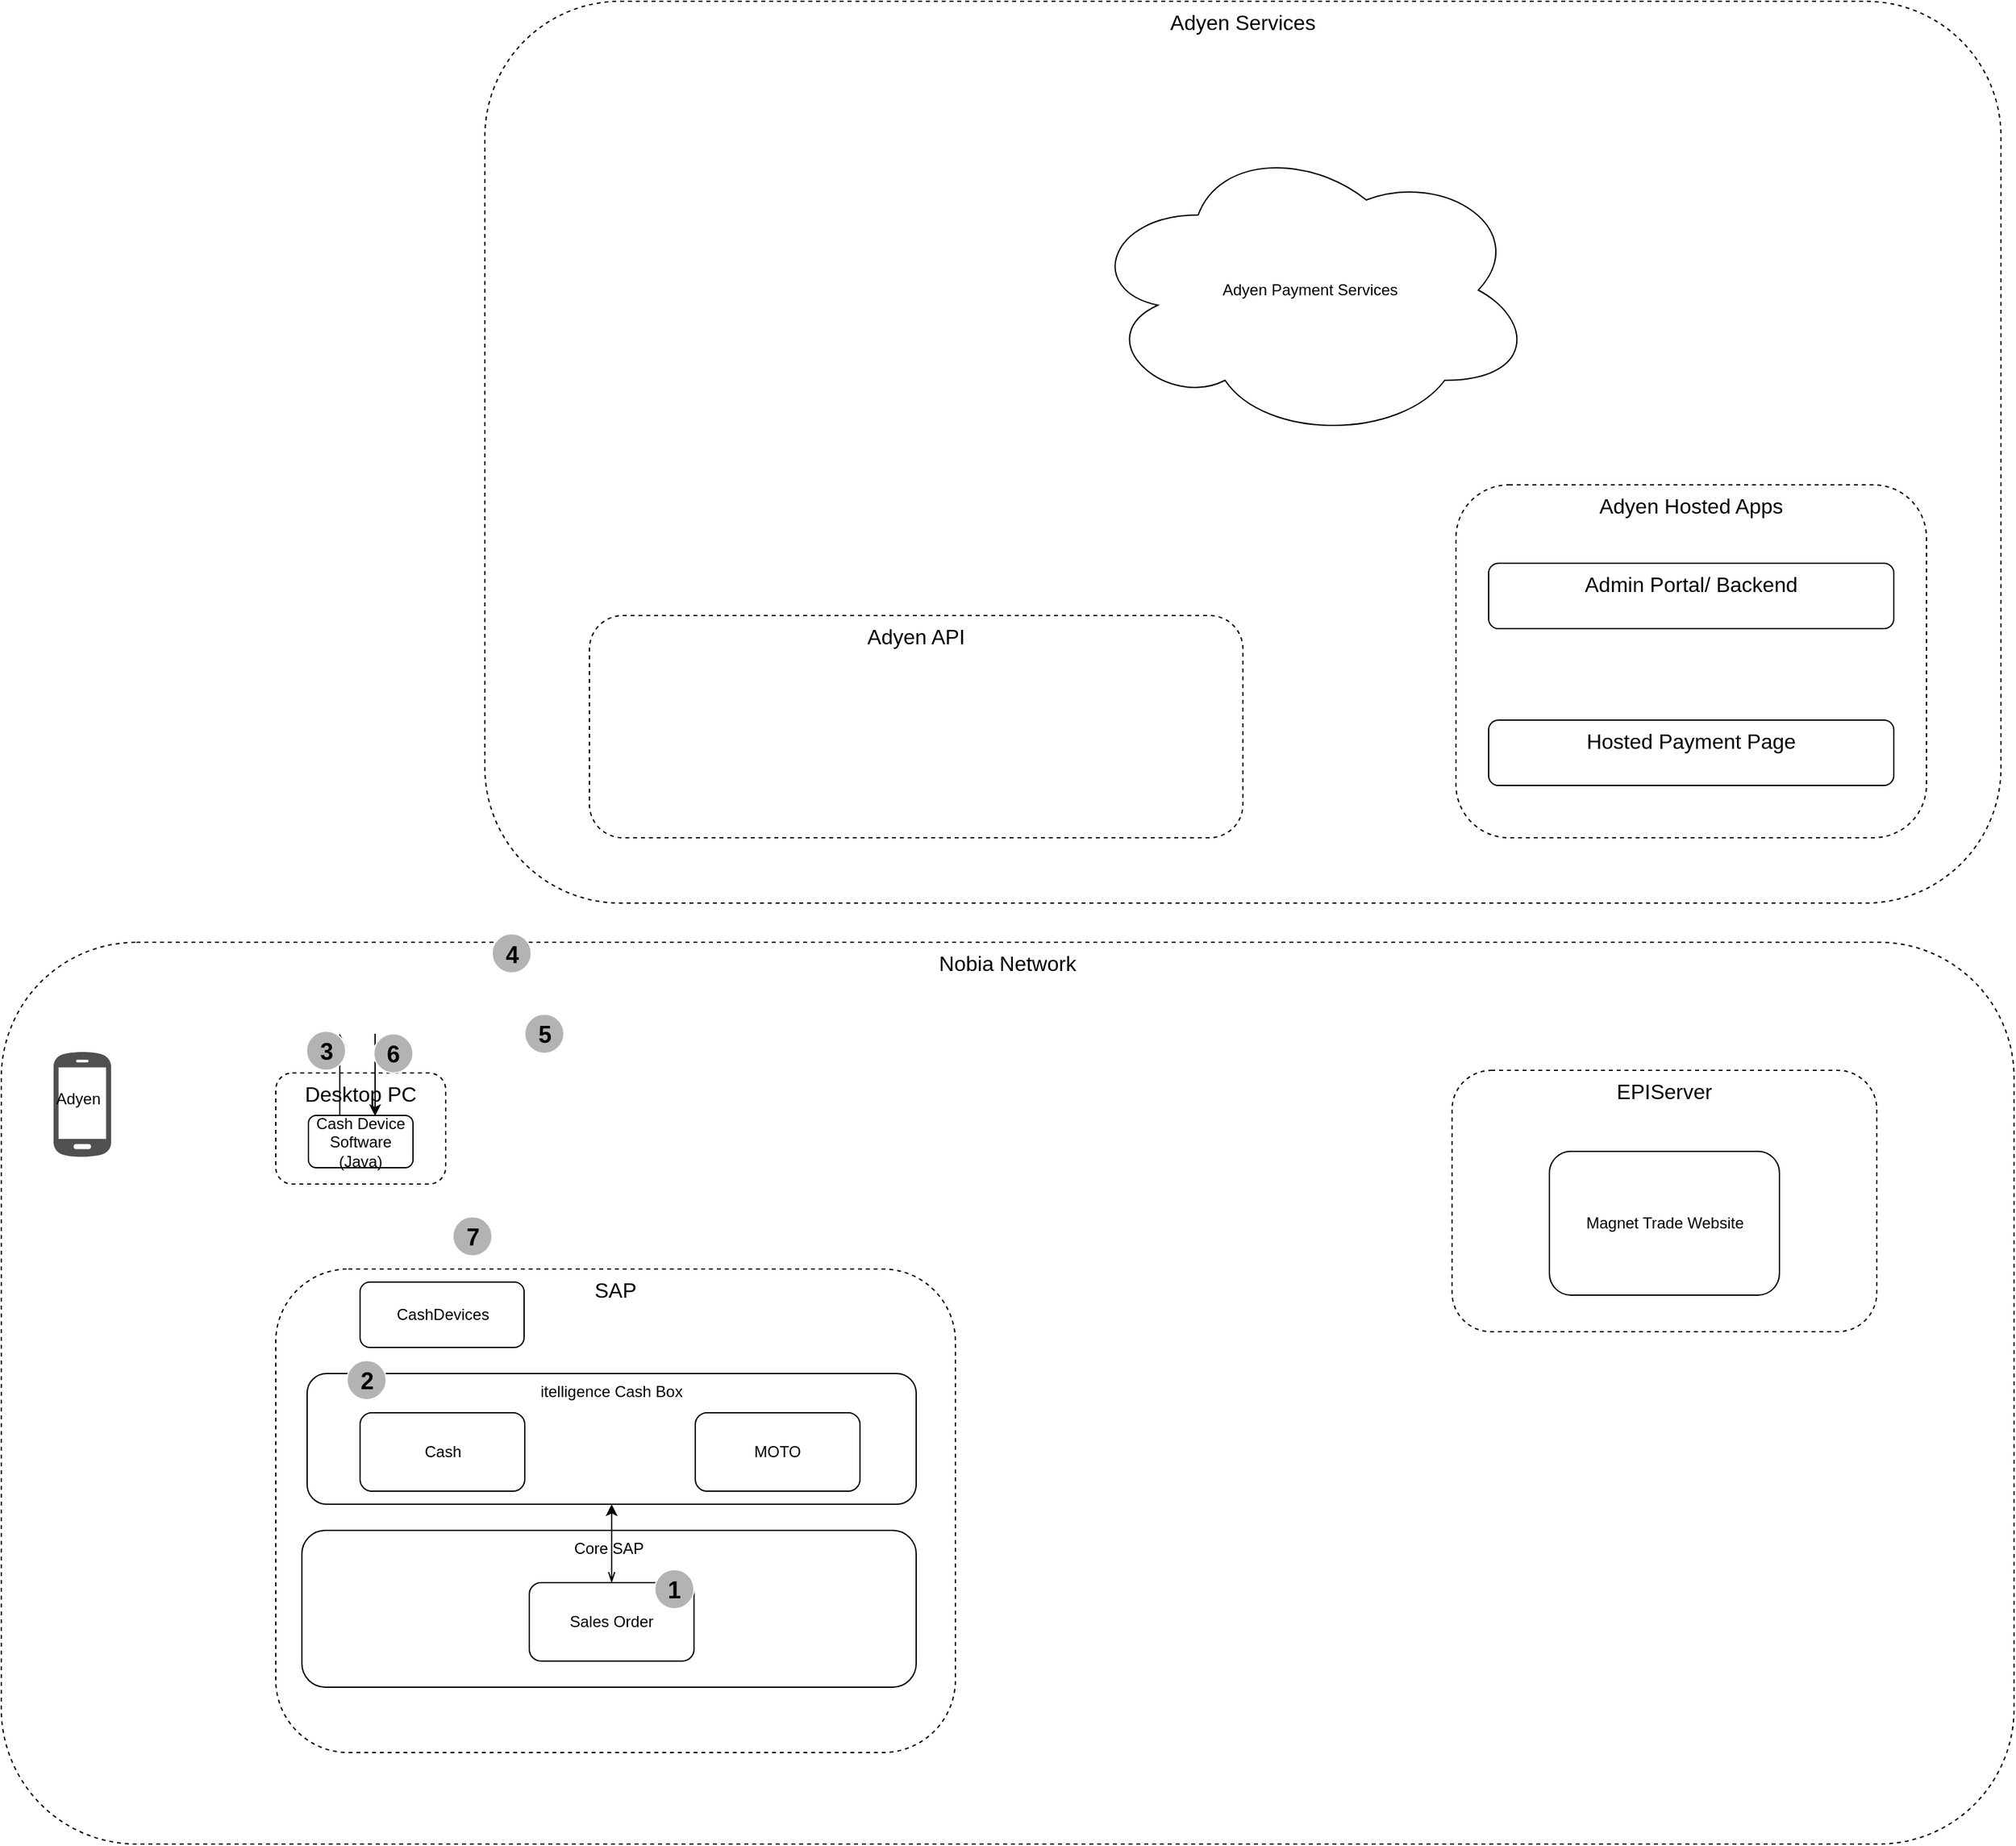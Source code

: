 <mxfile version="12.9.3" type="github" pages="6">
  <diagram id="xIO0eBuTLFJMR7J9Bv1W" name="As -Is Cash">
    <mxGraphModel dx="2249" dy="1943" grid="1" gridSize="10" guides="1" tooltips="1" connect="1" arrows="1" fold="1" page="1" pageScale="1" pageWidth="827" pageHeight="1169" math="0" shadow="0">
      <root>
        <mxCell id="0" />
        <mxCell id="1" parent="0" />
        <mxCell id="frtibMboyv9ZKoLcJmEE-13" value="&lt;font style=&quot;font-size: 16px&quot;&gt;Adyen Services&lt;/font&gt;" style="rounded=1;whiteSpace=wrap;html=1;dashed=1;verticalAlign=top;" vertex="1" parent="1">
          <mxGeometry x="180" y="-690" width="1160" height="690" as="geometry" />
        </mxCell>
        <mxCell id="frtibMboyv9ZKoLcJmEE-11" value="&lt;font style=&quot;font-size: 16px&quot;&gt;Nobia Network&lt;/font&gt;" style="rounded=1;whiteSpace=wrap;html=1;dashed=1;verticalAlign=top;" vertex="1" parent="1">
          <mxGeometry x="-190" y="30" width="1540" height="690" as="geometry" />
        </mxCell>
        <mxCell id="frtibMboyv9ZKoLcJmEE-6" value="&lt;span style=&quot;font-size: 16px&quot;&gt;Adyen Hosted Apps&lt;/span&gt;" style="rounded=1;whiteSpace=wrap;html=1;dashed=1;verticalAlign=top;" vertex="1" parent="1">
          <mxGeometry x="923" y="-320" width="360" height="270" as="geometry" />
        </mxCell>
        <mxCell id="TDyOzgDBT0jTo_tiXd7O-13" value="&lt;font style=&quot;font-size: 16px&quot;&gt;SAP&lt;/font&gt;" style="rounded=1;whiteSpace=wrap;html=1;dashed=1;verticalAlign=top;" parent="1" vertex="1">
          <mxGeometry x="20" y="280" width="520" height="370" as="geometry" />
        </mxCell>
        <mxCell id="TDyOzgDBT0jTo_tiXd7O-4" value="" style="shadow=0;dashed=0;html=1;strokeColor=none;fillColor=#505050;labelPosition=center;verticalLabelPosition=bottom;verticalAlign=top;outlineConnect=0;align=center;shape=mxgraph.office.devices.cell_phone_android_proportional;fontColor=#858585;" parent="1" vertex="1">
          <mxGeometry x="-150" y="113" width="44" height="82" as="geometry" />
        </mxCell>
        <mxCell id="TDyOzgDBT0jTo_tiXd7O-5" value="Adyen" style="text;html=1;resizable=0;points=[];autosize=1;align=left;verticalAlign=top;spacingTop=-4;fontColor=#000000;" parent="1" vertex="1">
          <mxGeometry x="-150" y="140" width="50" height="10" as="geometry" />
        </mxCell>
        <mxCell id="TDyOzgDBT0jTo_tiXd7O-6" value="&lt;font style=&quot;font-size: 16px&quot;&gt;Desktop PC&lt;/font&gt;" style="rounded=1;whiteSpace=wrap;html=1;dashed=1;verticalAlign=top;" parent="1" vertex="1">
          <mxGeometry x="20" y="130" width="130" height="85" as="geometry" />
        </mxCell>
        <mxCell id="TDyOzgDBT0jTo_tiXd7O-7" style="edgeStyle=orthogonalEdgeStyle;rounded=0;html=1;exitX=0.5;exitY=0;exitDx=0;exitDy=0;jettySize=auto;orthogonalLoop=1;fontColor=#545454;endArrow=classic;endFill=1;startArrow=none;startFill=0;" parent="1" edge="1">
          <mxGeometry relative="1" as="geometry">
            <mxPoint x="69" y="163" as="sourcePoint" />
            <mxPoint x="69" y="100" as="targetPoint" />
          </mxGeometry>
        </mxCell>
        <mxCell id="TDyOzgDBT0jTo_tiXd7O-8" value="Cash Device Software (Java)" style="rounded=1;whiteSpace=wrap;html=1;" parent="1" vertex="1">
          <mxGeometry x="45" y="162.5" width="80" height="40" as="geometry" />
        </mxCell>
        <mxCell id="TDyOzgDBT0jTo_tiXd7O-9" value="" style="shape=image;html=1;verticalAlign=top;verticalLabelPosition=bottom;labelBackgroundColor=#ffffff;imageAspect=0;aspect=fixed;image=https://cdn4.iconfinder.com/data/icons/basic-ui-2-line/32/monitor-personal-computer-pc-desktop-128.png;fontColor=#545454;" parent="1" vertex="1">
          <mxGeometry x="-3.5" y="113" width="47" height="47" as="geometry" />
        </mxCell>
        <mxCell id="TDyOzgDBT0jTo_tiXd7O-12" value="Adyen Payment Services" style="ellipse;shape=cloud;whiteSpace=wrap;html=1;" parent="1" vertex="1">
          <mxGeometry x="640" y="-584" width="343" height="230" as="geometry" />
        </mxCell>
        <mxCell id="TDyOzgDBT0jTo_tiXd7O-15" value="itelligence Cash Box" style="rounded=1;whiteSpace=wrap;html=1;verticalAlign=top;" parent="1" vertex="1">
          <mxGeometry x="44" y="360" width="466" height="100" as="geometry" />
        </mxCell>
        <mxCell id="TDyOzgDBT0jTo_tiXd7O-20" value="Cash" style="rounded=1;whiteSpace=wrap;html=1;" parent="1" vertex="1">
          <mxGeometry x="84.5" y="390" width="126" height="60" as="geometry" />
        </mxCell>
        <mxCell id="TDyOzgDBT0jTo_tiXd7O-21" value="MOTO" style="rounded=1;whiteSpace=wrap;html=1;" parent="1" vertex="1">
          <mxGeometry x="341" y="390" width="126" height="60" as="geometry" />
        </mxCell>
        <mxCell id="TDyOzgDBT0jTo_tiXd7O-22" value="Core SAP" style="rounded=1;whiteSpace=wrap;html=1;verticalAlign=top;" parent="1" vertex="1">
          <mxGeometry x="40" y="480" width="470" height="120" as="geometry" />
        </mxCell>
        <mxCell id="TDyOzgDBT0jTo_tiXd7O-24" style="edgeStyle=orthogonalEdgeStyle;rounded=0;orthogonalLoop=1;jettySize=auto;html=1;exitX=0.5;exitY=0;exitDx=0;exitDy=0;startArrow=openThin;startFill=0;endArrow=classic;endFill=1;" parent="1" source="TDyOzgDBT0jTo_tiXd7O-23" target="TDyOzgDBT0jTo_tiXd7O-15" edge="1">
          <mxGeometry relative="1" as="geometry" />
        </mxCell>
        <mxCell id="TDyOzgDBT0jTo_tiXd7O-23" value="Sales Order" style="rounded=1;whiteSpace=wrap;html=1;" parent="1" vertex="1">
          <mxGeometry x="214" y="520" width="126" height="60" as="geometry" />
        </mxCell>
        <mxCell id="TDyOzgDBT0jTo_tiXd7O-10" value="&lt;b&gt;&lt;font style=&quot;font-size: 18px&quot;&gt;1&lt;/font&gt;&lt;/b&gt;" style="ellipse;whiteSpace=wrap;html=1;aspect=fixed;strokeColor=#FFFFFF;fillColor=#B3B3B3;fontSize=20;" parent="1" vertex="1">
          <mxGeometry x="310" y="510" width="30" height="30" as="geometry" />
        </mxCell>
        <mxCell id="TDyOzgDBT0jTo_tiXd7O-33" style="edgeStyle=orthogonalEdgeStyle;rounded=0;orthogonalLoop=1;jettySize=auto;html=1;entryX=0.5;entryY=0;entryDx=0;entryDy=0;startArrow=none;startFill=0;endArrow=classic;endFill=1;" parent="1" edge="1">
          <mxGeometry relative="1" as="geometry">
            <mxPoint x="96" y="100" as="sourcePoint" />
            <mxPoint x="96" y="163" as="targetPoint" />
          </mxGeometry>
        </mxCell>
        <mxCell id="TDyOzgDBT0jTo_tiXd7O-38" value="&lt;b&gt;&lt;font style=&quot;font-size: 18px&quot;&gt;2&lt;/font&gt;&lt;/b&gt;" style="ellipse;whiteSpace=wrap;html=1;aspect=fixed;strokeColor=#FFFFFF;fillColor=#B3B3B3;fontSize=20;" parent="1" vertex="1">
          <mxGeometry x="74.5" y="350" width="30" height="30" as="geometry" />
        </mxCell>
        <mxCell id="TDyOzgDBT0jTo_tiXd7O-39" value="&lt;b&gt;&lt;font style=&quot;font-size: 18px&quot;&gt;3&lt;/font&gt;&lt;/b&gt;" style="ellipse;whiteSpace=wrap;html=1;aspect=fixed;strokeColor=#FFFFFF;fillColor=#B3B3B3;fontSize=20;" parent="1" vertex="1">
          <mxGeometry x="43.5" y="98" width="30" height="30" as="geometry" />
        </mxCell>
        <mxCell id="TDyOzgDBT0jTo_tiXd7O-40" value="&lt;b&gt;&lt;font style=&quot;font-size: 18px&quot;&gt;4&lt;/font&gt;&lt;/b&gt;" style="ellipse;whiteSpace=wrap;html=1;aspect=fixed;strokeColor=#FFFFFF;fillColor=#B3B3B3;fontSize=20;" parent="1" vertex="1">
          <mxGeometry x="185.5" y="23.5" width="30" height="30" as="geometry" />
        </mxCell>
        <mxCell id="TDyOzgDBT0jTo_tiXd7O-41" value="&lt;b&gt;&lt;font style=&quot;font-size: 18px&quot;&gt;5&lt;/font&gt;&lt;/b&gt;" style="ellipse;whiteSpace=wrap;html=1;aspect=fixed;strokeColor=#FFFFFF;fillColor=#B3B3B3;fontSize=20;" parent="1" vertex="1">
          <mxGeometry x="210.5" y="85" width="30" height="30" as="geometry" />
        </mxCell>
        <mxCell id="TDyOzgDBT0jTo_tiXd7O-42" value="&lt;b&gt;&lt;font style=&quot;font-size: 18px&quot;&gt;6&lt;/font&gt;&lt;/b&gt;" style="ellipse;whiteSpace=wrap;html=1;aspect=fixed;strokeColor=#FFFFFF;fillColor=#B3B3B3;fontSize=20;" parent="1" vertex="1">
          <mxGeometry x="95" y="100" width="30" height="30" as="geometry" />
        </mxCell>
        <mxCell id="TDyOzgDBT0jTo_tiXd7O-43" value="&lt;b&gt;&lt;font style=&quot;font-size: 18px&quot;&gt;7&lt;/font&gt;&lt;/b&gt;" style="ellipse;whiteSpace=wrap;html=1;aspect=fixed;strokeColor=#FFFFFF;fillColor=#B3B3B3;fontSize=20;" parent="1" vertex="1">
          <mxGeometry x="155.5" y="240" width="30" height="30" as="geometry" />
        </mxCell>
        <mxCell id="frtibMboyv9ZKoLcJmEE-1" value="CashDevices" style="rounded=1;whiteSpace=wrap;html=1;" vertex="1" parent="1">
          <mxGeometry x="84.5" y="290" width="125.5" height="50" as="geometry" />
        </mxCell>
        <mxCell id="frtibMboyv9ZKoLcJmEE-4" value="&lt;font style=&quot;font-size: 16px&quot;&gt;EPIServer&lt;/font&gt;" style="rounded=1;whiteSpace=wrap;html=1;dashed=1;verticalAlign=top;" vertex="1" parent="1">
          <mxGeometry x="920" y="128" width="325" height="200" as="geometry" />
        </mxCell>
        <mxCell id="frtibMboyv9ZKoLcJmEE-5" value="&lt;span style=&quot;font-size: 16px&quot;&gt;Hosted Payment Page&lt;/span&gt;" style="rounded=1;whiteSpace=wrap;html=1;verticalAlign=top;" vertex="1" parent="1">
          <mxGeometry x="948" y="-140" width="310" height="50" as="geometry" />
        </mxCell>
        <mxCell id="frtibMboyv9ZKoLcJmEE-9" value="&lt;span style=&quot;font-size: 16px&quot;&gt;Admin Portal/ Backend&lt;/span&gt;" style="rounded=1;whiteSpace=wrap;html=1;verticalAlign=top;" vertex="1" parent="1">
          <mxGeometry x="948" y="-260" width="310" height="50" as="geometry" />
        </mxCell>
        <mxCell id="frtibMboyv9ZKoLcJmEE-10" value="&lt;span style=&quot;font-size: 16px&quot;&gt;Adyen API&lt;/span&gt;" style="rounded=1;whiteSpace=wrap;html=1;dashed=1;verticalAlign=top;" vertex="1" parent="1">
          <mxGeometry x="260" y="-220" width="500" height="170" as="geometry" />
        </mxCell>
        <mxCell id="frtibMboyv9ZKoLcJmEE-12" value="Magnet Trade Website" style="rounded=1;whiteSpace=wrap;html=1;" vertex="1" parent="1">
          <mxGeometry x="994.5" y="190" width="176" height="110" as="geometry" />
        </mxCell>
      </root>
    </mxGraphModel>
  </diagram>
  <diagram name="As-Is Moto" id="Q48hwFeHaKPCLVD3g06s">
    
    <mxGraphModel dx="2036" dy="1798" grid="1" gridSize="10" guides="1" tooltips="1" connect="1" arrows="1" fold="1" page="1" pageScale="1" pageWidth="827" pageHeight="1169" math="0" shadow="0">
      
      <root>
        
        <mxCell id="7id4nvvQ8fC_rQ_MZ3YC-0" />
        
        <mxCell id="7id4nvvQ8fC_rQ_MZ3YC-1" parent="7id4nvvQ8fC_rQ_MZ3YC-0" />
        
        <mxCell id="7id4nvvQ8fC_rQ_MZ3YC-2" style="edgeStyle=orthogonalEdgeStyle;rounded=0;orthogonalLoop=1;jettySize=auto;html=1;entryX=0.07;entryY=0.4;entryDx=0;entryDy=0;entryPerimeter=0;startArrow=none;startFill=0;endArrow=classic;endFill=1;" parent="7id4nvvQ8fC_rQ_MZ3YC-1" source="7id4nvvQ8fC_rQ_MZ3YC-3" target="7id4nvvQ8fC_rQ_MZ3YC-10" edge="1">
          
          <mxGeometry relative="1" as="geometry" />
          
        </mxCell>
        
        <mxCell id="7id4nvvQ8fC_rQ_MZ3YC-3" value="" style="shadow=0;dashed=0;html=1;strokeColor=none;fillColor=#505050;labelPosition=center;verticalLabelPosition=bottom;verticalAlign=top;outlineConnect=0;align=center;shape=mxgraph.office.devices.cell_phone_android_proportional;fontColor=#858585;" parent="7id4nvvQ8fC_rQ_MZ3YC-1" vertex="1">
          
          <mxGeometry x="63" y="18" width="44" height="82" as="geometry" />
          
        </mxCell>
        
        <mxCell id="7id4nvvQ8fC_rQ_MZ3YC-4" value="Adyen" style="text;html=1;resizable=0;points=[];autosize=1;align=left;verticalAlign=top;spacingTop=-4;fontColor=#000000;" parent="7id4nvvQ8fC_rQ_MZ3YC-1" vertex="1">
          
          <mxGeometry x="64.5" y="43.5" width="50" height="10" as="geometry" />
          
        </mxCell>
        
        <mxCell id="7id4nvvQ8fC_rQ_MZ3YC-5" value="&lt;font style=&quot;font-size: 16px&quot;&gt;Desktop PC&lt;/font&gt;" style="rounded=1;whiteSpace=wrap;html=1;dashed=1;verticalAlign=top;" parent="7id4nvvQ8fC_rQ_MZ3YC-1" vertex="1">
          
          <mxGeometry x="20" y="130" width="130" height="85" as="geometry" />
          
        </mxCell>
        
        <mxCell id="7id4nvvQ8fC_rQ_MZ3YC-6" style="edgeStyle=orthogonalEdgeStyle;rounded=0;html=1;exitX=0.5;exitY=0;exitDx=0;exitDy=0;jettySize=auto;orthogonalLoop=1;fontColor=#545454;endArrow=classic;endFill=1;startArrow=none;startFill=0;" parent="7id4nvvQ8fC_rQ_MZ3YC-1" edge="1">
          
          <mxGeometry relative="1" as="geometry">
            
            <mxPoint x="69" y="163" as="sourcePoint" />
            
            <mxPoint x="69" y="100" as="targetPoint" />
            
          </mxGeometry>
          
        </mxCell>
        
        <mxCell id="7id4nvvQ8fC_rQ_MZ3YC-7" value="Java App" style="rounded=1;whiteSpace=wrap;html=1;" parent="7id4nvvQ8fC_rQ_MZ3YC-1" vertex="1">
          
          <mxGeometry x="45" y="162.5" width="80" height="40" as="geometry" />
          
        </mxCell>
        
        <mxCell id="7id4nvvQ8fC_rQ_MZ3YC-8" value="" style="shape=image;html=1;verticalAlign=top;verticalLabelPosition=bottom;labelBackgroundColor=#ffffff;imageAspect=0;aspect=fixed;image=https://cdn4.iconfinder.com/data/icons/basic-ui-2-line/32/monitor-personal-computer-pc-desktop-128.png;fontColor=#545454;" parent="7id4nvvQ8fC_rQ_MZ3YC-1" vertex="1">
          
          <mxGeometry x="-3.5" y="113" width="47" height="47" as="geometry" />
          
        </mxCell>
        
        <mxCell id="7id4nvvQ8fC_rQ_MZ3YC-9" style="edgeStyle=orthogonalEdgeStyle;rounded=0;orthogonalLoop=1;jettySize=auto;html=1;exitX=0.16;exitY=0.55;exitDx=0;exitDy=0;exitPerimeter=0;startArrow=none;startFill=0;endArrow=classic;endFill=1;" parent="7id4nvvQ8fC_rQ_MZ3YC-1" source="7id4nvvQ8fC_rQ_MZ3YC-10" edge="1">
          
          <mxGeometry relative="1" as="geometry">
            
            <mxPoint x="110" y="85" as="targetPoint" />
            
          </mxGeometry>
          
        </mxCell>
        
        <mxCell id="7id4nvvQ8fC_rQ_MZ3YC-10" value="Adyen Payment Services" style="ellipse;shape=cloud;whiteSpace=wrap;html=1;" parent="7id4nvvQ8fC_rQ_MZ3YC-1" vertex="1">
          
          <mxGeometry x="241" y="-9" width="313" height="170" as="geometry" />
          
        </mxCell>
        
        <mxCell id="7id4nvvQ8fC_rQ_MZ3YC-11" value="&lt;font style=&quot;font-size: 16px&quot;&gt;SAP&lt;/font&gt;" style="rounded=1;whiteSpace=wrap;html=1;dashed=1;verticalAlign=top;" parent="7id4nvvQ8fC_rQ_MZ3YC-1" vertex="1">
          
          <mxGeometry x="20" y="280" width="520" height="370" as="geometry" />
          
        </mxCell>
        
        <mxCell id="7id4nvvQ8fC_rQ_MZ3YC-12" value="itelligence Cash Device Software" style="rounded=1;whiteSpace=wrap;html=1;verticalAlign=top;" parent="7id4nvvQ8fC_rQ_MZ3YC-1" vertex="1">
          
          <mxGeometry x="44" y="320" width="466" height="140" as="geometry" />
          
        </mxCell>
        
        <mxCell id="7id4nvvQ8fC_rQ_MZ3YC-13" style="edgeStyle=orthogonalEdgeStyle;rounded=0;orthogonalLoop=1;jettySize=auto;html=1;exitX=0.15;exitY=-0.031;exitDx=0;exitDy=0;startArrow=openThin;startFill=0;endArrow=classic;endFill=1;exitPerimeter=0;entryX=0.25;entryY=1;entryDx=0;entryDy=0;" parent="7id4nvvQ8fC_rQ_MZ3YC-1" source="7id4nvvQ8fC_rQ_MZ3YC-14" target="7id4nvvQ8fC_rQ_MZ3YC-7" edge="1">
          
          <mxGeometry relative="1" as="geometry">
            
            <Array as="points">
              
              <mxPoint x="108" y="365" />
              
              <mxPoint x="110" y="365" />
              
              <mxPoint x="110" y="250" />
              
              <mxPoint x="65" y="250" />
              
            </Array>
            
          </mxGeometry>
          
        </mxCell>
        
        <mxCell id="7id4nvvQ8fC_rQ_MZ3YC-14" value="Cash" style="rounded=1;whiteSpace=wrap;html=1;" parent="7id4nvvQ8fC_rQ_MZ3YC-1" vertex="1">
          
          <mxGeometry x="89.5" y="365" width="126" height="60" as="geometry" />
          
        </mxCell>
        
        <mxCell id="7id4nvvQ8fC_rQ_MZ3YC-15" style="edgeStyle=orthogonalEdgeStyle;rounded=0;orthogonalLoop=1;jettySize=auto;html=1;exitX=0.5;exitY=0;exitDx=0;exitDy=0;entryX=0.55;entryY=0.95;entryDx=0;entryDy=0;entryPerimeter=0;startArrow=none;startFill=0;endArrow=classic;endFill=1;" parent="7id4nvvQ8fC_rQ_MZ3YC-1" edge="1">
          
          <mxGeometry relative="1" as="geometry">
            
            <mxPoint x="383" y="360" as="sourcePoint" />
            
            <mxPoint x="383" y="153" as="targetPoint" />
            
          </mxGeometry>
          
        </mxCell>
        
        <mxCell id="7id4nvvQ8fC_rQ_MZ3YC-16" value="MOTO" style="rounded=1;whiteSpace=wrap;html=1;" parent="7id4nvvQ8fC_rQ_MZ3YC-1" vertex="1">
          
          <mxGeometry x="350" y="360" width="126" height="60" as="geometry" />
          
        </mxCell>
        
        <mxCell id="7id4nvvQ8fC_rQ_MZ3YC-17" value="Core SAP" style="rounded=1;whiteSpace=wrap;html=1;verticalAlign=top;" parent="7id4nvvQ8fC_rQ_MZ3YC-1" vertex="1">
          
          <mxGeometry x="40" y="480" width="470" height="120" as="geometry" />
          
        </mxCell>
        
        <mxCell id="7id4nvvQ8fC_rQ_MZ3YC-18" style="edgeStyle=orthogonalEdgeStyle;rounded=0;orthogonalLoop=1;jettySize=auto;html=1;exitX=0.5;exitY=0;exitDx=0;exitDy=0;startArrow=openThin;startFill=0;endArrow=classic;endFill=1;" parent="7id4nvvQ8fC_rQ_MZ3YC-1" source="7id4nvvQ8fC_rQ_MZ3YC-19" target="7id4nvvQ8fC_rQ_MZ3YC-12" edge="1">
          
          <mxGeometry relative="1" as="geometry" />
          
        </mxCell>
        
        <mxCell id="7id4nvvQ8fC_rQ_MZ3YC-19" value="Sales Order" style="rounded=1;whiteSpace=wrap;html=1;" parent="7id4nvvQ8fC_rQ_MZ3YC-1" vertex="1">
          
          <mxGeometry x="212" y="520" width="126" height="60" as="geometry" />
          
        </mxCell>
        
        <mxCell id="7id4nvvQ8fC_rQ_MZ3YC-20" value="&lt;b&gt;&lt;font style=&quot;font-size: 18px&quot;&gt;1&lt;/font&gt;&lt;/b&gt;" style="ellipse;whiteSpace=wrap;html=1;aspect=fixed;strokeColor=#FFFFFF;fillColor=#B3B3B3;fontSize=20;" parent="7id4nvvQ8fC_rQ_MZ3YC-1" vertex="1">
          
          <mxGeometry x="310" y="510" width="30" height="30" as="geometry" />
          
        </mxCell>
        
        <mxCell id="7id4nvvQ8fC_rQ_MZ3YC-21" style="edgeStyle=orthogonalEdgeStyle;rounded=0;orthogonalLoop=1;jettySize=auto;html=1;entryX=0.5;entryY=0;entryDx=0;entryDy=0;startArrow=none;startFill=0;endArrow=classic;endFill=1;" parent="7id4nvvQ8fC_rQ_MZ3YC-1" edge="1">
          
          <mxGeometry relative="1" as="geometry">
            
            <mxPoint x="96" y="100" as="sourcePoint" />
            
            <mxPoint x="96" y="163" as="targetPoint" />
            
          </mxGeometry>
          
        </mxCell>
        
        <mxCell id="7id4nvvQ8fC_rQ_MZ3YC-22" style="edgeStyle=orthogonalEdgeStyle;rounded=0;orthogonalLoop=1;jettySize=auto;html=1;exitX=0.75;exitY=1;exitDx=0;exitDy=0;startArrow=none;startFill=0;endArrow=classic;endFill=1;" parent="7id4nvvQ8fC_rQ_MZ3YC-1" source="7id4nvvQ8fC_rQ_MZ3YC-7" target="7id4nvvQ8fC_rQ_MZ3YC-14" edge="1">
          
          <mxGeometry relative="1" as="geometry">
            
            <Array as="points">
              
              <mxPoint x="105" y="240" />
              
              <mxPoint x="153" y="240" />
              
            </Array>
            
          </mxGeometry>
          
        </mxCell>
        
        <mxCell id="7id4nvvQ8fC_rQ_MZ3YC-23" style="edgeStyle=orthogonalEdgeStyle;rounded=0;orthogonalLoop=1;jettySize=auto;html=1;exitX=0.55;exitY=0.95;exitDx=0;exitDy=0;exitPerimeter=0;startArrow=none;startFill=0;endArrow=classic;endFill=1;" parent="7id4nvvQ8fC_rQ_MZ3YC-1" edge="1">
          
          <mxGeometry relative="1" as="geometry">
            
            <mxPoint x="436" y="153" as="sourcePoint" />
            
            <mxPoint x="436" y="360" as="targetPoint" />
            
          </mxGeometry>
          
        </mxCell>
        
        <mxCell id="7id4nvvQ8fC_rQ_MZ3YC-24" value="&lt;b&gt;&lt;font style=&quot;font-size: 18px&quot;&gt;2&lt;/font&gt;&lt;/b&gt;" style="ellipse;whiteSpace=wrap;html=1;aspect=fixed;strokeColor=#FFFFFF;fillColor=#B3B3B3;fontSize=20;" parent="7id4nvvQ8fC_rQ_MZ3YC-1" vertex="1">
          
          <mxGeometry x="338" y="350" width="30" height="30" as="geometry" />
          
        </mxCell>
        
        <mxCell id="7id4nvvQ8fC_rQ_MZ3YC-25" value="&lt;b&gt;&lt;font style=&quot;font-size: 18px&quot;&gt;3&lt;/font&gt;&lt;/b&gt;" style="ellipse;whiteSpace=wrap;html=1;aspect=fixed;strokeColor=#FFFFFF;fillColor=#B3B3B3;fontSize=20;" parent="7id4nvvQ8fC_rQ_MZ3YC-1" vertex="1">
          
          <mxGeometry x="350" y="172.5" width="30" height="30" as="geometry" />
          
        </mxCell>
        
        <mxCell id="7id4nvvQ8fC_rQ_MZ3YC-26" value="&lt;b&gt;&lt;font style=&quot;font-size: 18px&quot;&gt;4&lt;/font&gt;&lt;/b&gt;" style="ellipse;whiteSpace=wrap;html=1;aspect=fixed;strokeColor=#FFFFFF;fillColor=#B3B3B3;fontSize=20;" parent="7id4nvvQ8fC_rQ_MZ3YC-1" vertex="1">
          
          <mxGeometry x="450" y="172.5" width="30" height="30" as="geometry" />
          
        </mxCell>
        
      </root>
      
    </mxGraphModel>
    
  </diagram>
  <diagram name="Option 1- Cash" id="xOFfAIpsOozWni8xvBJG">
    
    <mxGraphModel dx="1449" dy="1798" grid="1" gridSize="10" guides="1" tooltips="1" connect="1" arrows="1" fold="1" page="1" pageScale="1" pageWidth="827" pageHeight="1169" math="0" shadow="0">
      
      <root>
        
        <mxCell id="Wl4bnLOY16EAsJsb458f-0" />
        
        <mxCell id="Wl4bnLOY16EAsJsb458f-1" parent="Wl4bnLOY16EAsJsb458f-0" />
        
        <mxCell id="Wl4bnLOY16EAsJsb458f-2" style="edgeStyle=orthogonalEdgeStyle;rounded=0;orthogonalLoop=1;jettySize=auto;html=1;entryX=0.07;entryY=0.4;entryDx=0;entryDy=0;entryPerimeter=0;startArrow=none;startFill=0;endArrow=classic;endFill=1;" parent="Wl4bnLOY16EAsJsb458f-1" source="Wl4bnLOY16EAsJsb458f-3" target="Wl4bnLOY16EAsJsb458f-10" edge="1">
          
          <mxGeometry relative="1" as="geometry" />
          
        </mxCell>
        
        <mxCell id="Wl4bnLOY16EAsJsb458f-3" value="" style="shadow=0;dashed=0;html=1;strokeColor=none;fillColor=#505050;labelPosition=center;verticalLabelPosition=bottom;verticalAlign=top;outlineConnect=0;align=center;shape=mxgraph.office.devices.cell_phone_android_proportional;fontColor=#858585;" parent="Wl4bnLOY16EAsJsb458f-1" vertex="1">
          
          <mxGeometry x="63" y="18" width="44" height="82" as="geometry" />
          
        </mxCell>
        
        <mxCell id="Wl4bnLOY16EAsJsb458f-4" value="Adyen" style="text;html=1;resizable=0;points=[];autosize=1;align=left;verticalAlign=top;spacingTop=-4;fontColor=#000000;" parent="Wl4bnLOY16EAsJsb458f-1" vertex="1">
          
          <mxGeometry x="64.5" y="43.5" width="50" height="10" as="geometry" />
          
        </mxCell>
        
        <mxCell id="Wl4bnLOY16EAsJsb458f-9" style="edgeStyle=orthogonalEdgeStyle;rounded=0;orthogonalLoop=1;jettySize=auto;html=1;exitX=0.16;exitY=0.55;exitDx=0;exitDy=0;exitPerimeter=0;startArrow=none;startFill=0;endArrow=classic;endFill=1;" parent="Wl4bnLOY16EAsJsb458f-1" source="Wl4bnLOY16EAsJsb458f-10" edge="1">
          
          <mxGeometry relative="1" as="geometry">
            
            <mxPoint x="110" y="85" as="targetPoint" />
            
          </mxGeometry>
          
        </mxCell>
        
        <mxCell id="Wl4bnLOY16EAsJsb458f-10" value="Adyen Payment Services" style="ellipse;shape=cloud;whiteSpace=wrap;html=1;" parent="Wl4bnLOY16EAsJsb458f-1" vertex="1">
          
          <mxGeometry x="241" y="-9" width="313" height="170" as="geometry" />
          
        </mxCell>
        
        <mxCell id="Wl4bnLOY16EAsJsb458f-11" value="&lt;font style=&quot;font-size: 16px&quot;&gt;SAP&lt;/font&gt;" style="rounded=1;whiteSpace=wrap;html=1;dashed=1;verticalAlign=top;" parent="Wl4bnLOY16EAsJsb458f-1" vertex="1">
          
          <mxGeometry x="20" y="280" width="520" height="370" as="geometry" />
          
        </mxCell>
        
        <mxCell id="Wl4bnLOY16EAsJsb458f-12" value="itelligence Cash Device Software" style="rounded=1;whiteSpace=wrap;html=1;verticalAlign=top;" parent="Wl4bnLOY16EAsJsb458f-1" vertex="1">
          
          <mxGeometry x="44" y="320" width="466" height="140" as="geometry" />
          
        </mxCell>
        
        <mxCell id="Wl4bnLOY16EAsJsb458f-13" style="edgeStyle=orthogonalEdgeStyle;rounded=0;orthogonalLoop=1;jettySize=auto;html=1;exitX=0.15;exitY=-0.031;exitDx=0;exitDy=0;startArrow=openThin;startFill=0;endArrow=classic;endFill=1;exitPerimeter=0;" parent="Wl4bnLOY16EAsJsb458f-1" source="Wl4bnLOY16EAsJsb458f-14" target="Wl4bnLOY16EAsJsb458f-3" edge="1">
          
          <mxGeometry relative="1" as="geometry">
            
            <Array as="points">
              
              <mxPoint x="108" y="365" />
              
              <mxPoint x="110" y="365" />
              
              <mxPoint x="110" y="250" />
              
              <mxPoint x="65" y="250" />
              
            </Array>
            
            <mxPoint x="65" y="203" as="targetPoint" />
            
          </mxGeometry>
          
        </mxCell>
        
        <mxCell id="Wl4bnLOY16EAsJsb458f-14" value="Cash" style="rounded=1;whiteSpace=wrap;html=1;" parent="Wl4bnLOY16EAsJsb458f-1" vertex="1">
          
          <mxGeometry x="89.5" y="365" width="126" height="60" as="geometry" />
          
        </mxCell>
        
        <mxCell id="Wl4bnLOY16EAsJsb458f-15" style="edgeStyle=orthogonalEdgeStyle;rounded=0;orthogonalLoop=1;jettySize=auto;html=1;exitX=0.5;exitY=0;exitDx=0;exitDy=0;entryX=0.55;entryY=0.95;entryDx=0;entryDy=0;entryPerimeter=0;startArrow=none;startFill=0;endArrow=classic;endFill=1;" parent="Wl4bnLOY16EAsJsb458f-1" edge="1">
          
          <mxGeometry relative="1" as="geometry">
            
            <mxPoint x="383" y="360" as="sourcePoint" />
            
            <mxPoint x="383" y="153" as="targetPoint" />
            
          </mxGeometry>
          
        </mxCell>
        
        <mxCell id="Wl4bnLOY16EAsJsb458f-16" value="MOTO" style="rounded=1;whiteSpace=wrap;html=1;" parent="Wl4bnLOY16EAsJsb458f-1" vertex="1">
          
          <mxGeometry x="350" y="360" width="126" height="60" as="geometry" />
          
        </mxCell>
        
        <mxCell id="Wl4bnLOY16EAsJsb458f-17" value="Core SAP" style="rounded=1;whiteSpace=wrap;html=1;verticalAlign=top;" parent="Wl4bnLOY16EAsJsb458f-1" vertex="1">
          
          <mxGeometry x="40" y="480" width="470" height="120" as="geometry" />
          
        </mxCell>
        
        <mxCell id="Wl4bnLOY16EAsJsb458f-18" style="edgeStyle=orthogonalEdgeStyle;rounded=0;orthogonalLoop=1;jettySize=auto;html=1;exitX=0.5;exitY=0;exitDx=0;exitDy=0;startArrow=openThin;startFill=0;endArrow=classic;endFill=1;" parent="Wl4bnLOY16EAsJsb458f-1" source="Wl4bnLOY16EAsJsb458f-19" target="Wl4bnLOY16EAsJsb458f-12" edge="1">
          
          <mxGeometry relative="1" as="geometry" />
          
        </mxCell>
        
        <mxCell id="Wl4bnLOY16EAsJsb458f-19" value="Sales Order" style="rounded=1;whiteSpace=wrap;html=1;" parent="Wl4bnLOY16EAsJsb458f-1" vertex="1">
          
          <mxGeometry x="212" y="520" width="126" height="60" as="geometry" />
          
        </mxCell>
        
        <mxCell id="Wl4bnLOY16EAsJsb458f-20" value="&lt;b&gt;&lt;font style=&quot;font-size: 18px&quot;&gt;1&lt;/font&gt;&lt;/b&gt;" style="ellipse;whiteSpace=wrap;html=1;aspect=fixed;strokeColor=#FFFFFF;fillColor=#B3B3B3;fontSize=20;" parent="Wl4bnLOY16EAsJsb458f-1" vertex="1">
          
          <mxGeometry x="310" y="510" width="30" height="30" as="geometry" />
          
        </mxCell>
        
        <mxCell id="Wl4bnLOY16EAsJsb458f-22" style="edgeStyle=orthogonalEdgeStyle;rounded=0;orthogonalLoop=1;jettySize=auto;html=1;startArrow=none;startFill=0;endArrow=classic;endFill=1;" parent="Wl4bnLOY16EAsJsb458f-1" source="Wl4bnLOY16EAsJsb458f-3" target="Wl4bnLOY16EAsJsb458f-14" edge="1">
          
          <mxGeometry relative="1" as="geometry">
            
            <Array as="points">
              
              <mxPoint x="105" y="240" />
              
              <mxPoint x="153" y="240" />
              
            </Array>
            
            <mxPoint x="105" y="203" as="sourcePoint" />
            
          </mxGeometry>
          
        </mxCell>
        
        <mxCell id="Wl4bnLOY16EAsJsb458f-23" style="edgeStyle=orthogonalEdgeStyle;rounded=0;orthogonalLoop=1;jettySize=auto;html=1;exitX=0.55;exitY=0.95;exitDx=0;exitDy=0;exitPerimeter=0;startArrow=none;startFill=0;endArrow=classic;endFill=1;" parent="Wl4bnLOY16EAsJsb458f-1" edge="1">
          
          <mxGeometry relative="1" as="geometry">
            
            <mxPoint x="436" y="153" as="sourcePoint" />
            
            <mxPoint x="436" y="360" as="targetPoint" />
            
          </mxGeometry>
          
        </mxCell>
        
        <mxCell id="Wl4bnLOY16EAsJsb458f-24" value="&lt;b&gt;&lt;font style=&quot;font-size: 18px&quot;&gt;2&lt;/font&gt;&lt;/b&gt;" style="ellipse;whiteSpace=wrap;html=1;aspect=fixed;strokeColor=#FFFFFF;fillColor=#B3B3B3;fontSize=20;" parent="Wl4bnLOY16EAsJsb458f-1" vertex="1">
          
          <mxGeometry x="74.5" y="350" width="30" height="30" as="geometry" />
          
        </mxCell>
        
        <mxCell id="Wl4bnLOY16EAsJsb458f-26" value="&lt;b&gt;&lt;font style=&quot;font-size: 18px&quot;&gt;4&lt;/font&gt;&lt;/b&gt;" style="ellipse;whiteSpace=wrap;html=1;aspect=fixed;strokeColor=#FFFFFF;fillColor=#B3B3B3;fontSize=20;" parent="Wl4bnLOY16EAsJsb458f-1" vertex="1">
          
          <mxGeometry x="185.5" y="37.5" width="30" height="30" as="geometry" />
          
        </mxCell>
        
        <mxCell id="Wl4bnLOY16EAsJsb458f-27" value="&lt;b&gt;&lt;font style=&quot;font-size: 18px&quot;&gt;5&lt;/font&gt;&lt;/b&gt;" style="ellipse;whiteSpace=wrap;html=1;aspect=fixed;strokeColor=#FFFFFF;fillColor=#B3B3B3;fontSize=20;" parent="Wl4bnLOY16EAsJsb458f-1" vertex="1">
          
          <mxGeometry x="210.5" y="79" width="30" height="30" as="geometry" />
          
        </mxCell>
        
        <mxCell id="Wl4bnLOY16EAsJsb458f-29" value="&lt;b&gt;&lt;font style=&quot;font-size: 18px&quot;&gt;3&lt;/font&gt;&lt;/b&gt;" style="ellipse;whiteSpace=wrap;html=1;aspect=fixed;strokeColor=#FFFFFF;fillColor=#B3B3B3;fontSize=20;" parent="Wl4bnLOY16EAsJsb458f-1" vertex="1">
          
          <mxGeometry x="43" y="180" width="30" height="30" as="geometry" />
          
        </mxCell>
        
        <mxCell id="CmR7keWZeod-sG4p3eS_-0" value="&lt;b&gt;&lt;font style=&quot;font-size: 18px&quot;&gt;6&lt;/font&gt;&lt;/b&gt;" style="ellipse;whiteSpace=wrap;html=1;aspect=fixed;strokeColor=#FFFFFF;fillColor=#B3B3B3;fontSize=20;" parent="Wl4bnLOY16EAsJsb458f-1" vertex="1">
          
          <mxGeometry x="95" y="180" width="30" height="30" as="geometry" />
          
        </mxCell>
        
      </root>
      
    </mxGraphModel>
    
  </diagram>
  <diagram name="Option 2- Cash" id="hlR1IhcpmS0x4rFrXJsd">
    
    <mxGraphModel dx="1209" dy="1798" grid="1" gridSize="10" guides="1" tooltips="1" connect="1" arrows="1" fold="1" page="1" pageScale="1" pageWidth="827" pageHeight="1169" math="0" shadow="0">
      
      <root>
        
        <mxCell id="cYZSO0KalXfw-eHd8mRn-0" />
        
        <mxCell id="cYZSO0KalXfw-eHd8mRn-1" parent="cYZSO0KalXfw-eHd8mRn-0" />
        
        <mxCell id="cYZSO0KalXfw-eHd8mRn-2" style="edgeStyle=orthogonalEdgeStyle;rounded=0;orthogonalLoop=1;jettySize=auto;html=1;entryX=0.07;entryY=0.4;entryDx=0;entryDy=0;entryPerimeter=0;startArrow=none;startFill=0;endArrow=classic;endFill=1;" parent="cYZSO0KalXfw-eHd8mRn-1" edge="1">
          
          <mxGeometry relative="1" as="geometry">
            
            <mxPoint x="107" y="44" as="sourcePoint" />
            
            <mxPoint x="263" y="44" as="targetPoint" />
            
          </mxGeometry>
          
        </mxCell>
        
        <mxCell id="cYZSO0KalXfw-eHd8mRn-3" value="" style="shadow=0;dashed=0;html=1;strokeColor=none;fillColor=#505050;labelPosition=center;verticalLabelPosition=bottom;verticalAlign=top;outlineConnect=0;align=center;shape=mxgraph.office.devices.cell_phone_android_proportional;fontColor=#858585;" parent="cYZSO0KalXfw-eHd8mRn-1" vertex="1">
          
          <mxGeometry x="63" y="18" width="44" height="82" as="geometry" />
          
        </mxCell>
        
        <mxCell id="cYZSO0KalXfw-eHd8mRn-5" style="edgeStyle=orthogonalEdgeStyle;rounded=0;orthogonalLoop=1;jettySize=auto;html=1;exitX=0.16;exitY=0.55;exitDx=0;exitDy=0;exitPerimeter=0;startArrow=none;startFill=0;endArrow=classic;endFill=1;" parent="cYZSO0KalXfw-eHd8mRn-1" edge="1">
          
          <mxGeometry relative="1" as="geometry">
            
            <mxPoint x="110" y="64" as="targetPoint" />
            
            <mxPoint x="291" y="64" as="sourcePoint" />
            
          </mxGeometry>
          
        </mxCell>
        
        <mxCell id="cYZSO0KalXfw-eHd8mRn-24" style="edgeStyle=orthogonalEdgeStyle;rounded=0;orthogonalLoop=1;jettySize=auto;html=1;exitX=0.16;exitY=0.55;exitDx=0;exitDy=0;exitPerimeter=0;startArrow=none;startFill=0;endArrow=classic;endFill=1;" parent="cYZSO0KalXfw-eHd8mRn-1" source="cYZSO0KalXfw-eHd8mRn-6" edge="1">
          
          <mxGeometry relative="1" as="geometry">
            
            <mxPoint x="110" y="100" as="targetPoint" />
            
            <Array as="points">
              
              <mxPoint x="291" y="100" />
              
            </Array>
            
          </mxGeometry>
          
        </mxCell>
        
        <mxCell id="cYZSO0KalXfw-eHd8mRn-6" value="Payment Service" style="ellipse;shape=cloud;whiteSpace=wrap;html=1;" parent="cYZSO0KalXfw-eHd8mRn-1" vertex="1">
          
          <mxGeometry x="241" y="-9" width="313" height="170" as="geometry" />
          
        </mxCell>
        
        <mxCell id="cYZSO0KalXfw-eHd8mRn-7" value="&lt;font style=&quot;font-size: 16px&quot;&gt;SAP&lt;/font&gt;" style="rounded=1;whiteSpace=wrap;html=1;dashed=1;verticalAlign=top;" parent="cYZSO0KalXfw-eHd8mRn-1" vertex="1">
          
          <mxGeometry x="20" y="280" width="520" height="370" as="geometry" />
          
        </mxCell>
        
        <mxCell id="cYZSO0KalXfw-eHd8mRn-8" value="itelligence Cash Device Software" style="rounded=1;whiteSpace=wrap;html=1;verticalAlign=top;" parent="cYZSO0KalXfw-eHd8mRn-1" vertex="1">
          
          <mxGeometry x="44" y="320" width="466" height="140" as="geometry" />
          
        </mxCell>
        
        <mxCell id="cYZSO0KalXfw-eHd8mRn-9" style="edgeStyle=orthogonalEdgeStyle;rounded=0;orthogonalLoop=1;jettySize=auto;html=1;exitX=0.15;exitY=-0.031;exitDx=0;exitDy=0;startArrow=openThin;startFill=0;endArrow=classic;endFill=1;exitPerimeter=0;entryX=0.13;entryY=0.77;entryDx=0;entryDy=0;entryPerimeter=0;" parent="cYZSO0KalXfw-eHd8mRn-1" source="cYZSO0KalXfw-eHd8mRn-10" target="cYZSO0KalXfw-eHd8mRn-6" edge="1">
          
          <mxGeometry relative="1" as="geometry">
            
            <Array as="points">
              
              <mxPoint x="108" y="365" />
              
              <mxPoint x="110" y="365" />
              
              <mxPoint x="110" y="200" />
              
              <mxPoint x="282" y="200" />
              
            </Array>
            
            <mxPoint x="65" y="203" as="targetPoint" />
            
          </mxGeometry>
          
        </mxCell>
        
        <mxCell id="cYZSO0KalXfw-eHd8mRn-10" value="Cash" style="rounded=1;whiteSpace=wrap;html=1;" parent="cYZSO0KalXfw-eHd8mRn-1" vertex="1">
          
          <mxGeometry x="89.5" y="365" width="126" height="60" as="geometry" />
          
        </mxCell>
        
        <mxCell id="cYZSO0KalXfw-eHd8mRn-11" style="edgeStyle=orthogonalEdgeStyle;rounded=0;orthogonalLoop=1;jettySize=auto;html=1;exitX=0.5;exitY=0;exitDx=0;exitDy=0;entryX=0.55;entryY=0.95;entryDx=0;entryDy=0;entryPerimeter=0;startArrow=none;startFill=0;endArrow=classic;endFill=1;" parent="cYZSO0KalXfw-eHd8mRn-1" edge="1">
          
          <mxGeometry relative="1" as="geometry">
            
            <mxPoint x="383" y="360" as="sourcePoint" />
            
            <mxPoint x="383" y="153" as="targetPoint" />
            
          </mxGeometry>
          
        </mxCell>
        
        <mxCell id="cYZSO0KalXfw-eHd8mRn-12" value="MOTO" style="rounded=1;whiteSpace=wrap;html=1;" parent="cYZSO0KalXfw-eHd8mRn-1" vertex="1">
          
          <mxGeometry x="350" y="360" width="126" height="60" as="geometry" />
          
        </mxCell>
        
        <mxCell id="cYZSO0KalXfw-eHd8mRn-13" value="Core SAP" style="rounded=1;whiteSpace=wrap;html=1;verticalAlign=top;" parent="cYZSO0KalXfw-eHd8mRn-1" vertex="1">
          
          <mxGeometry x="40" y="480" width="470" height="120" as="geometry" />
          
        </mxCell>
        
        <mxCell id="cYZSO0KalXfw-eHd8mRn-14" style="edgeStyle=orthogonalEdgeStyle;rounded=0;orthogonalLoop=1;jettySize=auto;html=1;exitX=0.5;exitY=0;exitDx=0;exitDy=0;startArrow=openThin;startFill=0;endArrow=classic;endFill=1;" parent="cYZSO0KalXfw-eHd8mRn-1" source="cYZSO0KalXfw-eHd8mRn-15" target="cYZSO0KalXfw-eHd8mRn-8" edge="1">
          
          <mxGeometry relative="1" as="geometry" />
          
        </mxCell>
        
        <mxCell id="cYZSO0KalXfw-eHd8mRn-15" value="Sales Order" style="rounded=1;whiteSpace=wrap;html=1;" parent="cYZSO0KalXfw-eHd8mRn-1" vertex="1">
          
          <mxGeometry x="212" y="520" width="126" height="60" as="geometry" />
          
        </mxCell>
        
        <mxCell id="cYZSO0KalXfw-eHd8mRn-16" value="&lt;b&gt;&lt;font style=&quot;font-size: 18px&quot;&gt;1&lt;/font&gt;&lt;/b&gt;" style="ellipse;whiteSpace=wrap;html=1;aspect=fixed;strokeColor=#FFFFFF;fillColor=#B3B3B3;fontSize=20;" parent="cYZSO0KalXfw-eHd8mRn-1" vertex="1">
          
          <mxGeometry x="310" y="510" width="30" height="30" as="geometry" />
          
        </mxCell>
        
        <mxCell id="cYZSO0KalXfw-eHd8mRn-17" style="edgeStyle=orthogonalEdgeStyle;rounded=0;orthogonalLoop=1;jettySize=auto;html=1;startArrow=none;startFill=0;endArrow=classic;endFill=1;exitX=0.31;exitY=0.8;exitDx=0;exitDy=0;exitPerimeter=0;" parent="cYZSO0KalXfw-eHd8mRn-1" source="cYZSO0KalXfw-eHd8mRn-6" target="cYZSO0KalXfw-eHd8mRn-10" edge="1">
          
          <mxGeometry relative="1" as="geometry">
            
            <Array as="points">
              
              <mxPoint x="338" y="240" />
              
              <mxPoint x="153" y="240" />
              
            </Array>
            
            <mxPoint x="105" y="203" as="sourcePoint" />
            
          </mxGeometry>
          
        </mxCell>
        
        <mxCell id="cYZSO0KalXfw-eHd8mRn-18" style="edgeStyle=orthogonalEdgeStyle;rounded=0;orthogonalLoop=1;jettySize=auto;html=1;exitX=0.55;exitY=0.95;exitDx=0;exitDy=0;exitPerimeter=0;startArrow=none;startFill=0;endArrow=classic;endFill=1;" parent="cYZSO0KalXfw-eHd8mRn-1" edge="1">
          
          <mxGeometry relative="1" as="geometry">
            
            <mxPoint x="436" y="153" as="sourcePoint" />
            
            <mxPoint x="436" y="360" as="targetPoint" />
            
          </mxGeometry>
          
        </mxCell>
        
        <mxCell id="cYZSO0KalXfw-eHd8mRn-19" value="&lt;b&gt;&lt;font style=&quot;font-size: 18px&quot;&gt;2&lt;/font&gt;&lt;/b&gt;" style="ellipse;whiteSpace=wrap;html=1;aspect=fixed;strokeColor=#FFFFFF;fillColor=#B3B3B3;fontSize=20;" parent="cYZSO0KalXfw-eHd8mRn-1" vertex="1">
          
          <mxGeometry x="74.5" y="350" width="30" height="30" as="geometry" />
          
        </mxCell>
        
        <mxCell id="cYZSO0KalXfw-eHd8mRn-20" value="&lt;b&gt;&lt;font style=&quot;font-size: 18px&quot;&gt;5&lt;/font&gt;&lt;/b&gt;" style="ellipse;whiteSpace=wrap;html=1;aspect=fixed;strokeColor=#FFFFFF;fillColor=#B3B3B3;fontSize=20;" parent="cYZSO0KalXfw-eHd8mRn-1" vertex="1">
          
          <mxGeometry x="170.5" y="18.5" width="30" height="30" as="geometry" />
          
        </mxCell>
        
        <mxCell id="cYZSO0KalXfw-eHd8mRn-21" value="&lt;b&gt;&lt;font style=&quot;font-size: 18px&quot;&gt;4&lt;/font&gt;&lt;/b&gt;" style="ellipse;whiteSpace=wrap;html=1;aspect=fixed;strokeColor=#FFFFFF;fillColor=#B3B3B3;fontSize=20;" parent="cYZSO0KalXfw-eHd8mRn-1" vertex="1">
          
          <mxGeometry x="200.5" y="53.5" width="30" height="30" as="geometry" />
          
        </mxCell>
        
        <mxCell id="cYZSO0KalXfw-eHd8mRn-22" value="&lt;b&gt;&lt;font style=&quot;font-size: 18px&quot;&gt;3&lt;/font&gt;&lt;/b&gt;" style="ellipse;whiteSpace=wrap;html=1;aspect=fixed;strokeColor=#FFFFFF;fillColor=#B3B3B3;fontSize=20;" parent="cYZSO0KalXfw-eHd8mRn-1" vertex="1">
          
          <mxGeometry x="182" y="185" width="30" height="30" as="geometry" />
          
        </mxCell>
        
        <mxCell id="cYZSO0KalXfw-eHd8mRn-23" value="&lt;b&gt;&lt;font style=&quot;font-size: 18px&quot;&gt;6&lt;/font&gt;&lt;/b&gt;" style="ellipse;whiteSpace=wrap;html=1;aspect=fixed;strokeColor=#FFFFFF;fillColor=#B3B3B3;fontSize=20;" parent="cYZSO0KalXfw-eHd8mRn-1" vertex="1">
          
          <mxGeometry x="200.5" y="94" width="30" height="30" as="geometry" />
          
        </mxCell>
        
        <mxCell id="cYZSO0KalXfw-eHd8mRn-25" value="&lt;b&gt;&lt;font style=&quot;font-size: 18px&quot;&gt;7&lt;/font&gt;&lt;/b&gt;" style="ellipse;whiteSpace=wrap;html=1;aspect=fixed;strokeColor=#FFFFFF;fillColor=#B3B3B3;fontSize=20;" parent="cYZSO0KalXfw-eHd8mRn-1" vertex="1">
          
          <mxGeometry x="280" y="220" width="30" height="30" as="geometry" />
          
        </mxCell>
        
        <mxCell id="b861ZLPzsHFajajmWTGl-0" value="Ped" style="text;html=1;resizable=0;points=[];autosize=1;align=left;verticalAlign=top;spacingTop=-4;" vertex="1" parent="cYZSO0KalXfw-eHd8mRn-1">
          
          <mxGeometry x="69.5" y="54" width="40" height="10" as="geometry" />
          
        </mxCell>
        
      </root>
      
    </mxGraphModel>
    
  </diagram>
  <diagram id="5TF0-aL6FdIN7Kbdw4PK" name="Simplified Adyen">
    
    <mxGraphModel dx="1209" dy="629" grid="1" gridSize="10" guides="1" tooltips="1" connect="1" arrows="1" fold="1" page="1" pageScale="1" pageWidth="827" pageHeight="1169" math="0" shadow="0">
      
      <root>
        
        <mxCell id="ayh28_uHzjlVlwmKZjz1-0" />
        
        <mxCell id="ayh28_uHzjlVlwmKZjz1-1" parent="ayh28_uHzjlVlwmKZjz1-0" />
        
        <mxCell id="1mumMzw5s65iHfwMLk5b-1" value="" style="rounded=1;whiteSpace=wrap;html=1;dashed=1;" vertex="1" parent="ayh28_uHzjlVlwmKZjz1-1">
          
          <mxGeometry x="5" y="130" width="315" height="550" as="geometry" />
          
        </mxCell>
        
        <mxCell id="e5qe0uZxIENOsr6vF2VK-1" style="edgeStyle=orthogonalEdgeStyle;rounded=0;orthogonalLoop=1;jettySize=auto;html=1;exitX=1;exitY=0.5;exitDx=0;exitDy=0;entryX=0.16;entryY=0.55;entryDx=0;entryDy=0;entryPerimeter=0;startArrow=classic;startFill=1;" edge="1" parent="ayh28_uHzjlVlwmKZjz1-1" source="P0YODm_RYBde_005tTNq-0" target="-zHYsZxRvbg6TZk_f3rC-0">
          
          <mxGeometry relative="1" as="geometry" />
          
        </mxCell>
        
        <mxCell id="EMQgFH9WxNu2V4XAav4D-0" value="Payment Authorisation" style="text;html=1;align=center;verticalAlign=middle;resizable=0;points=[];;labelBackgroundColor=#ffffff;" vertex="1" connectable="0" parent="e5qe0uZxIENOsr6vF2VK-1">
          
          <mxGeometry x="-0.526" y="-27" relative="1" as="geometry">
            
            <mxPoint x="14" y="13" as="offset" />
            
          </mxGeometry>
          
        </mxCell>
        
        <mxCell id="P0YODm_RYBde_005tTNq-0" value="&lt;font style=&quot;font-size: 16px&quot;&gt;SAP&lt;/font&gt;" style="rounded=1;whiteSpace=wrap;html=1;verticalAlign=top;" vertex="1" parent="ayh28_uHzjlVlwmKZjz1-1">
          
          <mxGeometry x="50" y="210" width="230" height="160" as="geometry" />
          
        </mxCell>
        
        <mxCell id="e5qe0uZxIENOsr6vF2VK-2" style="edgeStyle=orthogonalEdgeStyle;rounded=0;orthogonalLoop=1;jettySize=auto;html=1;exitX=0.13;exitY=0.77;exitDx=0;exitDy=0;exitPerimeter=0;startArrow=classic;startFill=1;" edge="1" parent="ayh28_uHzjlVlwmKZjz1-1" source="-zHYsZxRvbg6TZk_f3rC-0" target="1mumMzw5s65iHfwMLk5b-0">
          
          <mxGeometry relative="1" as="geometry">
            
            <Array as="points">
              
              <mxPoint x="350" y="443" />
              
              <mxPoint x="350" y="551" />
              
            </Array>
            
          </mxGeometry>
          
        </mxCell>
        
        <mxCell id="EMQgFH9WxNu2V4XAav4D-1" value="PED Activation" style="text;html=1;align=center;verticalAlign=middle;resizable=0;points=[];;labelBackgroundColor=#ffffff;" vertex="1" connectable="0" parent="e5qe0uZxIENOsr6vF2VK-2">
          
          <mxGeometry x="-0.409" y="31" relative="1" as="geometry">
            
            <mxPoint x="-21" y="47" as="offset" />
            
          </mxGeometry>
          
        </mxCell>
        
        <mxCell id="-zHYsZxRvbg6TZk_f3rC-0" value="Adyen Cloud" style="ellipse;shape=cloud;whiteSpace=wrap;html=1;" vertex="1" parent="ayh28_uHzjlVlwmKZjz1-1">
          
          <mxGeometry x="413" y="235" width="313" height="270" as="geometry" />
          
        </mxCell>
        
        <mxCell id="1mumMzw5s65iHfwMLk5b-0" value="" style="shadow=0;dashed=0;html=1;strokeColor=none;fillColor=#505050;labelPosition=center;verticalLabelPosition=bottom;verticalAlign=top;outlineConnect=0;align=center;shape=mxgraph.office.devices.cell_phone_android_proportional;fontColor=#858585;" vertex="1" parent="ayh28_uHzjlVlwmKZjz1-1">
          
          <mxGeometry x="140" y="490" width="70" height="122" as="geometry" />
          
        </mxCell>
        
        <mxCell id="e5qe0uZxIENOsr6vF2VK-0" value="All PEDS" style="text;html=1;align=center;verticalAlign=middle;resizable=0;points=[];;autosize=1;" vertex="1" parent="ayh28_uHzjlVlwmKZjz1-1">
          
          <mxGeometry x="140" y="620" width="70" height="20" as="geometry" />
          
        </mxCell>
        
        <mxCell id="Mz4Un6wpxQL-9VirrADd-0" value="NOBIA Managed Infrastructure" style="text;html=1;align=center;verticalAlign=middle;resizable=0;points=[];;autosize=1;" vertex="1" parent="ayh28_uHzjlVlwmKZjz1-1">
          
          <mxGeometry x="30" y="110" width="180" height="20" as="geometry" />
          
        </mxCell>
        
        <mxCell id="D8g7IMUEeZXPVRecGZTE-0" value="&lt;b&gt;&lt;font style=&quot;font-size: 18px&quot;&gt;1&lt;/font&gt;&lt;/b&gt;" style="ellipse;whiteSpace=wrap;html=1;aspect=fixed;strokeColor=#FFFFFF;fillColor=#B3B3B3;fontSize=20;" vertex="1" parent="ayh28_uHzjlVlwmKZjz1-1">
          
          <mxGeometry x="331.5" y="250" width="30" height="30" as="geometry" />
          
        </mxCell>
        
        <mxCell id="D8g7IMUEeZXPVRecGZTE-1" value="&lt;b&gt;&lt;font style=&quot;font-size: 18px&quot;&gt;2&lt;/font&gt;&lt;/b&gt;" style="ellipse;whiteSpace=wrap;html=1;aspect=fixed;strokeColor=#FFFFFF;fillColor=#B3B3B3;fontSize=20;" vertex="1" parent="ayh28_uHzjlVlwmKZjz1-1">
          
          <mxGeometry x="361.5" y="505" width="30" height="30" as="geometry" />
          
        </mxCell>
        
        <mxCell id="D8g7IMUEeZXPVRecGZTE-5" value="&lt;b&gt;&lt;font style=&quot;font-size: 18px&quot;&gt;3&lt;/font&gt;&lt;/b&gt;" style="ellipse;whiteSpace=wrap;html=1;aspect=fixed;strokeColor=#FFFFFF;fillColor=#B3B3B3;fontSize=20;" vertex="1" parent="ayh28_uHzjlVlwmKZjz1-1">
          
          <mxGeometry x="539.5" y="405" width="30" height="30" as="geometry" />
          
        </mxCell>
        
      </root>
      
    </mxGraphModel>
    
  </diagram>
  <diagram id="i-4qZlD_RLp_U51pxPVq" name="WorldPay">
    
    <mxGraphModel dx="1209" dy="629" grid="1" gridSize="10" guides="1" tooltips="1" connect="1" arrows="1" fold="1" page="1" pageScale="1" pageWidth="827" pageHeight="1169" math="0" shadow="0">
      
      <root>
        
        <mxCell id="q_QYkG-2EgTtvZhn5XjH-0" />
        
        <mxCell id="q_QYkG-2EgTtvZhn5XjH-1" parent="q_QYkG-2EgTtvZhn5XjH-0" />
        
        <mxCell id="QJyyDChVIwj_dbhJ9l0v-0" value="" style="rounded=1;whiteSpace=wrap;html=1;dashed=1;" vertex="1" parent="q_QYkG-2EgTtvZhn5XjH-1">
          
          <mxGeometry x="60" y="60" width="550" height="620" as="geometry" />
          
        </mxCell>
        
        <mxCell id="EVeywVKR7Sgi9PgLqM2t-4" style="edgeStyle=orthogonalEdgeStyle;rounded=0;orthogonalLoop=1;jettySize=auto;html=1;exitX=0.5;exitY=1;exitDx=0;exitDy=0;" edge="1" parent="q_QYkG-2EgTtvZhn5XjH-1" source="QJyyDChVIwj_dbhJ9l0v-1" target="QJyyDChVIwj_dbhJ9l0v-4">
          
          <mxGeometry relative="1" as="geometry" />
          
        </mxCell>
        
        <mxCell id="EVeywVKR7Sgi9PgLqM2t-5" style="edgeStyle=orthogonalEdgeStyle;rounded=0;orthogonalLoop=1;jettySize=auto;html=1;exitX=0.5;exitY=1;exitDx=0;exitDy=0;" edge="1" parent="q_QYkG-2EgTtvZhn5XjH-1" source="QJyyDChVIwj_dbhJ9l0v-1" target="QJyyDChVIwj_dbhJ9l0v-5">
          
          <mxGeometry relative="1" as="geometry" />
          
        </mxCell>
        
        <mxCell id="EVeywVKR7Sgi9PgLqM2t-6" style="edgeStyle=orthogonalEdgeStyle;rounded=0;orthogonalLoop=1;jettySize=auto;html=1;exitX=0.5;exitY=1;exitDx=0;exitDy=0;startArrow=classic;startFill=1;" edge="1" parent="q_QYkG-2EgTtvZhn5XjH-1" source="QJyyDChVIwj_dbhJ9l0v-1" target="QJyyDChVIwj_dbhJ9l0v-7">
          
          <mxGeometry relative="1" as="geometry" />
          
        </mxCell>
        
        <mxCell id="nB--EVvv8-wqu_leAF4I-0" value="Payment Authorisation" style="text;html=1;align=center;verticalAlign=middle;resizable=0;points=[];;labelBackgroundColor=#ffffff;" vertex="1" connectable="0" parent="EVeywVKR7Sgi9PgLqM2t-6">
          
          <mxGeometry x="-0.32" y="-1" relative="1" as="geometry">
            
            <mxPoint x="-42" y="-1" as="offset" />
            
          </mxGeometry>
          
        </mxCell>
        
        <mxCell id="QJyyDChVIwj_dbhJ9l0v-1" value="&lt;font style=&quot;font-size: 16px&quot;&gt;SAP&lt;/font&gt;" style="rounded=1;whiteSpace=wrap;html=1;verticalAlign=top;" vertex="1" parent="q_QYkG-2EgTtvZhn5XjH-1">
          
          <mxGeometry x="215" y="80" width="230" height="160" as="geometry" />
          
        </mxCell>
        
        <mxCell id="Wg_rqYmpcRAeHujquZjF-4" value="" style="group" vertex="1" connectable="0" parent="q_QYkG-2EgTtvZhn5XjH-1">
          
          <mxGeometry x="98" y="475" width="130" height="109" as="geometry" />
          
        </mxCell>
        
        <mxCell id="Wg_rqYmpcRAeHujquZjF-3" value="" style="rounded=1;whiteSpace=wrap;html=1;verticalAlign=top;" vertex="1" parent="Wg_rqYmpcRAeHujquZjF-4">
          
          <mxGeometry width="130" height="109" as="geometry" />
          
        </mxCell>
        
        <mxCell id="Wg_rqYmpcRAeHujquZjF-0" value="" style="shadow=0;dashed=0;html=1;strokeColor=none;fillColor=#505050;labelPosition=center;verticalLabelPosition=bottom;verticalAlign=top;outlineConnect=0;align=center;shape=mxgraph.office.devices.cell_phone_android_proportional;fontColor=#858585;" vertex="1" parent="Wg_rqYmpcRAeHujquZjF-4">
          
          <mxGeometry x="10" y="19" width="30" height="62" as="geometry" />
          
        </mxCell>
        
        <mxCell id="Wg_rqYmpcRAeHujquZjF-1" value="" style="shadow=0;dashed=0;html=1;strokeColor=none;fillColor=#505050;labelPosition=center;verticalLabelPosition=bottom;verticalAlign=top;outlineConnect=0;align=center;shape=mxgraph.office.devices.cell_phone_android_proportional;fontColor=#858585;" vertex="1" parent="Wg_rqYmpcRAeHujquZjF-4">
          
          <mxGeometry x="90" y="19" width="30" height="62" as="geometry" />
          
        </mxCell>
        
        <mxCell id="Wg_rqYmpcRAeHujquZjF-2" value="" style="shape=singleArrow;whiteSpace=wrap;html=1;fillColor=#ffffff;" vertex="1" parent="Wg_rqYmpcRAeHujquZjF-4">
          
          <mxGeometry x="40" y="25" width="50" height="50" as="geometry" />
          
        </mxCell>
        
        <mxCell id="Wg_rqYmpcRAeHujquZjF-5" value="" style="group" vertex="1" connectable="0" parent="q_QYkG-2EgTtvZhn5XjH-1">
          
          <mxGeometry x="265" y="475" width="130" height="109" as="geometry" />
          
        </mxCell>
        
        <mxCell id="Wg_rqYmpcRAeHujquZjF-6" value="" style="rounded=1;whiteSpace=wrap;html=1;verticalAlign=top;" vertex="1" parent="Wg_rqYmpcRAeHujquZjF-5">
          
          <mxGeometry width="130" height="109" as="geometry" />
          
        </mxCell>
        
        <mxCell id="Wg_rqYmpcRAeHujquZjF-7" value="" style="shadow=0;dashed=0;html=1;strokeColor=none;fillColor=#505050;labelPosition=center;verticalLabelPosition=bottom;verticalAlign=top;outlineConnect=0;align=center;shape=mxgraph.office.devices.cell_phone_android_proportional;fontColor=#858585;" vertex="1" parent="Wg_rqYmpcRAeHujquZjF-5">
          
          <mxGeometry x="10" y="19" width="30" height="62" as="geometry" />
          
        </mxCell>
        
        <mxCell id="Wg_rqYmpcRAeHujquZjF-8" value="" style="shadow=0;dashed=0;html=1;strokeColor=none;fillColor=#505050;labelPosition=center;verticalLabelPosition=bottom;verticalAlign=top;outlineConnect=0;align=center;shape=mxgraph.office.devices.cell_phone_android_proportional;fontColor=#858585;" vertex="1" parent="Wg_rqYmpcRAeHujquZjF-5">
          
          <mxGeometry x="90" y="19" width="30" height="62" as="geometry" />
          
        </mxCell>
        
        <mxCell id="Wg_rqYmpcRAeHujquZjF-9" value="" style="shape=singleArrow;whiteSpace=wrap;html=1;fillColor=#ffffff;" vertex="1" parent="Wg_rqYmpcRAeHujquZjF-5">
          
          <mxGeometry x="40" y="25" width="50" height="50" as="geometry" />
          
        </mxCell>
        
        <mxCell id="Wg_rqYmpcRAeHujquZjF-10" value="" style="group" vertex="1" connectable="0" parent="q_QYkG-2EgTtvZhn5XjH-1">
          
          <mxGeometry x="435" y="475" width="130" height="109" as="geometry" />
          
        </mxCell>
        
        <mxCell id="Wg_rqYmpcRAeHujquZjF-11" value="" style="rounded=1;whiteSpace=wrap;html=1;verticalAlign=top;" vertex="1" parent="Wg_rqYmpcRAeHujquZjF-10">
          
          <mxGeometry width="130" height="109" as="geometry" />
          
        </mxCell>
        
        <mxCell id="Wg_rqYmpcRAeHujquZjF-12" value="" style="shadow=0;dashed=0;html=1;strokeColor=none;fillColor=#505050;labelPosition=center;verticalLabelPosition=bottom;verticalAlign=top;outlineConnect=0;align=center;shape=mxgraph.office.devices.cell_phone_android_proportional;fontColor=#858585;" vertex="1" parent="Wg_rqYmpcRAeHujquZjF-10">
          
          <mxGeometry x="10" y="19" width="30" height="62" as="geometry" />
          
        </mxCell>
        
        <mxCell id="Wg_rqYmpcRAeHujquZjF-13" value="" style="shadow=0;dashed=0;html=1;strokeColor=none;fillColor=#505050;labelPosition=center;verticalLabelPosition=bottom;verticalAlign=top;outlineConnect=0;align=center;shape=mxgraph.office.devices.cell_phone_android_proportional;fontColor=#858585;" vertex="1" parent="Wg_rqYmpcRAeHujquZjF-10">
          
          <mxGeometry x="90" y="19" width="30" height="62" as="geometry" />
          
        </mxCell>
        
        <mxCell id="Wg_rqYmpcRAeHujquZjF-14" value="" style="shape=singleArrow;whiteSpace=wrap;html=1;fillColor=#ffffff;" vertex="1" parent="Wg_rqYmpcRAeHujquZjF-10">
          
          <mxGeometry x="40" y="25" width="50" height="50" as="geometry" />
          
        </mxCell>
        
        <mxCell id="Wg_rqYmpcRAeHujquZjF-15" value="" style="group" vertex="1" connectable="0" parent="q_QYkG-2EgTtvZhn5XjH-1">
          
          <mxGeometry x="440" y="340" width="120" height="110" as="geometry" />
          
        </mxCell>
        
        <mxCell id="QJyyDChVIwj_dbhJ9l0v-7" value="&lt;span style=&quot;font-size: 16px&quot;&gt;WorldPay IPC Instance #n&lt;/span&gt;" style="rounded=1;whiteSpace=wrap;html=1;verticalAlign=top;" vertex="1" parent="Wg_rqYmpcRAeHujquZjF-15">
          
          <mxGeometry width="120" height="100" as="geometry" />
          
        </mxCell>
        
        <mxCell id="QJyyDChVIwj_dbhJ9l0v-8" value="" style="image;html=1;labelBackgroundColor=#ffffff;image=img/lib/clip_art/computers/Server_128x128.png" vertex="1" parent="Wg_rqYmpcRAeHujquZjF-15">
          
          <mxGeometry x="20" y="40" width="80" height="50" as="geometry" />
          
        </mxCell>
        
        <mxCell id="Wg_rqYmpcRAeHujquZjF-16" value="" style="group" vertex="1" connectable="0" parent="q_QYkG-2EgTtvZhn5XjH-1">
          
          <mxGeometry x="103" y="340" width="120" height="110" as="geometry" />
          
        </mxCell>
        
        <mxCell id="QJyyDChVIwj_dbhJ9l0v-4" value="&lt;span style=&quot;font-size: 16px&quot;&gt;WorldPay IPC Instance #1&lt;/span&gt;" style="rounded=1;whiteSpace=wrap;html=1;verticalAlign=top;" vertex="1" parent="Wg_rqYmpcRAeHujquZjF-16">
          
          <mxGeometry width="120" height="100" as="geometry" />
          
        </mxCell>
        
        <mxCell id="QJyyDChVIwj_dbhJ9l0v-3" value="" style="image;html=1;labelBackgroundColor=#ffffff;image=img/lib/clip_art/computers/Server_128x128.png" vertex="1" parent="Wg_rqYmpcRAeHujquZjF-16">
          
          <mxGeometry x="20" y="40" width="80" height="50" as="geometry" />
          
        </mxCell>
        
        <mxCell id="Wg_rqYmpcRAeHujquZjF-17" value="" style="group" vertex="1" connectable="0" parent="q_QYkG-2EgTtvZhn5XjH-1">
          
          <mxGeometry x="270" y="340" width="120" height="110" as="geometry" />
          
        </mxCell>
        
        <mxCell id="QJyyDChVIwj_dbhJ9l0v-5" value="&lt;span style=&quot;font-size: 16px&quot;&gt;WorldPay IPC Instance #2&lt;/span&gt;" style="rounded=1;whiteSpace=wrap;html=1;verticalAlign=top;" vertex="1" parent="Wg_rqYmpcRAeHujquZjF-17">
          
          <mxGeometry width="120" height="100" as="geometry" />
          
        </mxCell>
        
        <mxCell id="QJyyDChVIwj_dbhJ9l0v-6" value="" style="image;html=1;labelBackgroundColor=#ffffff;image=img/lib/clip_art/computers/Server_128x128.png" vertex="1" parent="Wg_rqYmpcRAeHujquZjF-17">
          
          <mxGeometry x="20" y="40" width="80" height="60" as="geometry" />
          
        </mxCell>
        
        <mxCell id="EVeywVKR7Sgi9PgLqM2t-0" value="WorldPay Gateway Services" style="ellipse;shape=cloud;whiteSpace=wrap;html=1;" vertex="1" parent="q_QYkG-2EgTtvZhn5XjH-1">
          
          <mxGeometry x="700" y="241" width="313" height="270" as="geometry" />
          
        </mxCell>
        
        <mxCell id="EVeywVKR7Sgi9PgLqM2t-1" value="PED Group 1-99" style="text;html=1;align=center;verticalAlign=middle;resizable=0;points=[];;autosize=1;" vertex="1" parent="q_QYkG-2EgTtvZhn5XjH-1">
          
          <mxGeometry x="113" y="594.5" width="100" height="20" as="geometry" />
          
        </mxCell>
        
        <mxCell id="EVeywVKR7Sgi9PgLqM2t-2" value="PED Group 100-199" style="text;html=1;align=center;verticalAlign=middle;resizable=0;points=[];;autosize=1;" vertex="1" parent="q_QYkG-2EgTtvZhn5XjH-1">
          
          <mxGeometry x="270" y="594.5" width="120" height="20" as="geometry" />
          
        </mxCell>
        
        <mxCell id="EVeywVKR7Sgi9PgLqM2t-3" value="PED Group n-n" style="text;html=1;align=center;verticalAlign=middle;resizable=0;points=[];;autosize=1;" vertex="1" parent="q_QYkG-2EgTtvZhn5XjH-1">
          
          <mxGeometry x="450" y="594.5" width="100" height="20" as="geometry" />
          
        </mxCell>
        
        <mxCell id="EVeywVKR7Sgi9PgLqM2t-8" value="PED Activation" style="edgeStyle=orthogonalEdgeStyle;rounded=0;orthogonalLoop=1;jettySize=auto;html=1;entryX=0.5;entryY=0;entryDx=0;entryDy=0;startArrow=classic;startFill=1;" edge="1" parent="q_QYkG-2EgTtvZhn5XjH-1" source="QJyyDChVIwj_dbhJ9l0v-3" target="Wg_rqYmpcRAeHujquZjF-3">
          
          <mxGeometry relative="1" as="geometry" />
          
        </mxCell>
        
        <mxCell id="EVeywVKR7Sgi9PgLqM2t-9" value="PED Activation" style="edgeStyle=orthogonalEdgeStyle;rounded=0;orthogonalLoop=1;jettySize=auto;html=1;exitX=0.5;exitY=1;exitDx=0;exitDy=0;startArrow=classic;startFill=1;" edge="1" parent="q_QYkG-2EgTtvZhn5XjH-1" source="QJyyDChVIwj_dbhJ9l0v-6" target="Wg_rqYmpcRAeHujquZjF-6">
          
          <mxGeometry relative="1" as="geometry" />
          
        </mxCell>
        
        <mxCell id="EVeywVKR7Sgi9PgLqM2t-10" value="PED Activation" style="edgeStyle=orthogonalEdgeStyle;rounded=0;orthogonalLoop=1;jettySize=auto;html=1;exitX=0.5;exitY=1;exitDx=0;exitDy=0;startArrow=classic;startFill=1;" edge="1" parent="q_QYkG-2EgTtvZhn5XjH-1" source="QJyyDChVIwj_dbhJ9l0v-8" target="Wg_rqYmpcRAeHujquZjF-11">
          
          <mxGeometry relative="1" as="geometry" />
          
        </mxCell>
        
        <mxCell id="EVeywVKR7Sgi9PgLqM2t-11" style="edgeStyle=orthogonalEdgeStyle;rounded=0;orthogonalLoop=1;jettySize=auto;html=1;exitX=1;exitY=0.5;exitDx=0;exitDy=0;entryX=0.16;entryY=0.55;entryDx=0;entryDy=0;entryPerimeter=0;startArrow=classic;startFill=1;" edge="1" parent="q_QYkG-2EgTtvZhn5XjH-1" source="QJyyDChVIwj_dbhJ9l0v-7" target="EVeywVKR7Sgi9PgLqM2t-0">
          
          <mxGeometry relative="1" as="geometry" />
          
        </mxCell>
        
        <mxCell id="nB--EVvv8-wqu_leAF4I-1" value="Payment Authorisation" style="text;html=1;align=center;verticalAlign=middle;resizable=0;points=[];;labelBackgroundColor=#ffffff;" vertex="1" connectable="0" parent="EVeywVKR7Sgi9PgLqM2t-11">
          
          <mxGeometry x="-0.223" y="-3" relative="1" as="geometry">
            
            <mxPoint as="offset" />
            
          </mxGeometry>
          
        </mxCell>
        
        <mxCell id="nB--EVvv8-wqu_leAF4I-2" value="NOBIA Managed Infrastructure" style="text;html=1;align=center;verticalAlign=middle;resizable=0;points=[];;autosize=1;" vertex="1" parent="q_QYkG-2EgTtvZhn5XjH-1">
          
          <mxGeometry x="123" y="40" width="180" height="20" as="geometry" />
          
        </mxCell>
        
        <mxCell id="rtnt96MN3IX3Mx3o4EyA-0" value="&lt;b&gt;&lt;font style=&quot;font-size: 18px&quot;&gt;1&lt;/font&gt;&lt;/b&gt;" style="ellipse;whiteSpace=wrap;html=1;aspect=fixed;strokeColor=#FFFFFF;fillColor=#B3B3B3;fontSize=20;" vertex="1" parent="q_QYkG-2EgTtvZhn5XjH-1">
          
          <mxGeometry x="460" y="241" width="30" height="30" as="geometry" />
          
        </mxCell>
        
        <mxCell id="rtnt96MN3IX3Mx3o4EyA-1" value="&lt;b&gt;&lt;font style=&quot;font-size: 18px&quot;&gt;2&lt;/font&gt;&lt;/b&gt;" style="ellipse;whiteSpace=wrap;html=1;aspect=fixed;strokeColor=#FFFFFF;fillColor=#B3B3B3;fontSize=20;" vertex="1" parent="q_QYkG-2EgTtvZhn5XjH-1">
          
          <mxGeometry x="68" y="330" width="30" height="30" as="geometry" />
          
        </mxCell>
        
        <mxCell id="rtnt96MN3IX3Mx3o4EyA-2" value="&lt;b&gt;&lt;font style=&quot;font-size: 18px&quot;&gt;3&lt;/font&gt;&lt;/b&gt;" style="ellipse;whiteSpace=wrap;html=1;aspect=fixed;strokeColor=#FFFFFF;fillColor=#B3B3B3;fontSize=20;" vertex="1" parent="q_QYkG-2EgTtvZhn5XjH-1">
          
          <mxGeometry x="68" y="450" width="30" height="30" as="geometry" />
          
        </mxCell>
        
        <mxCell id="rtnt96MN3IX3Mx3o4EyA-3" value="&lt;b&gt;&lt;font style=&quot;font-size: 18px&quot;&gt;4&lt;/font&gt;&lt;/b&gt;" style="ellipse;whiteSpace=wrap;html=1;aspect=fixed;strokeColor=#FFFFFF;fillColor=#B3B3B3;fontSize=20;" vertex="1" parent="q_QYkG-2EgTtvZhn5XjH-1">
          
          <mxGeometry x="640" y="340" width="30" height="30" as="geometry" />
          
        </mxCell>
        
      </root>
      
    </mxGraphModel>
    
  </diagram>
</mxfile>
